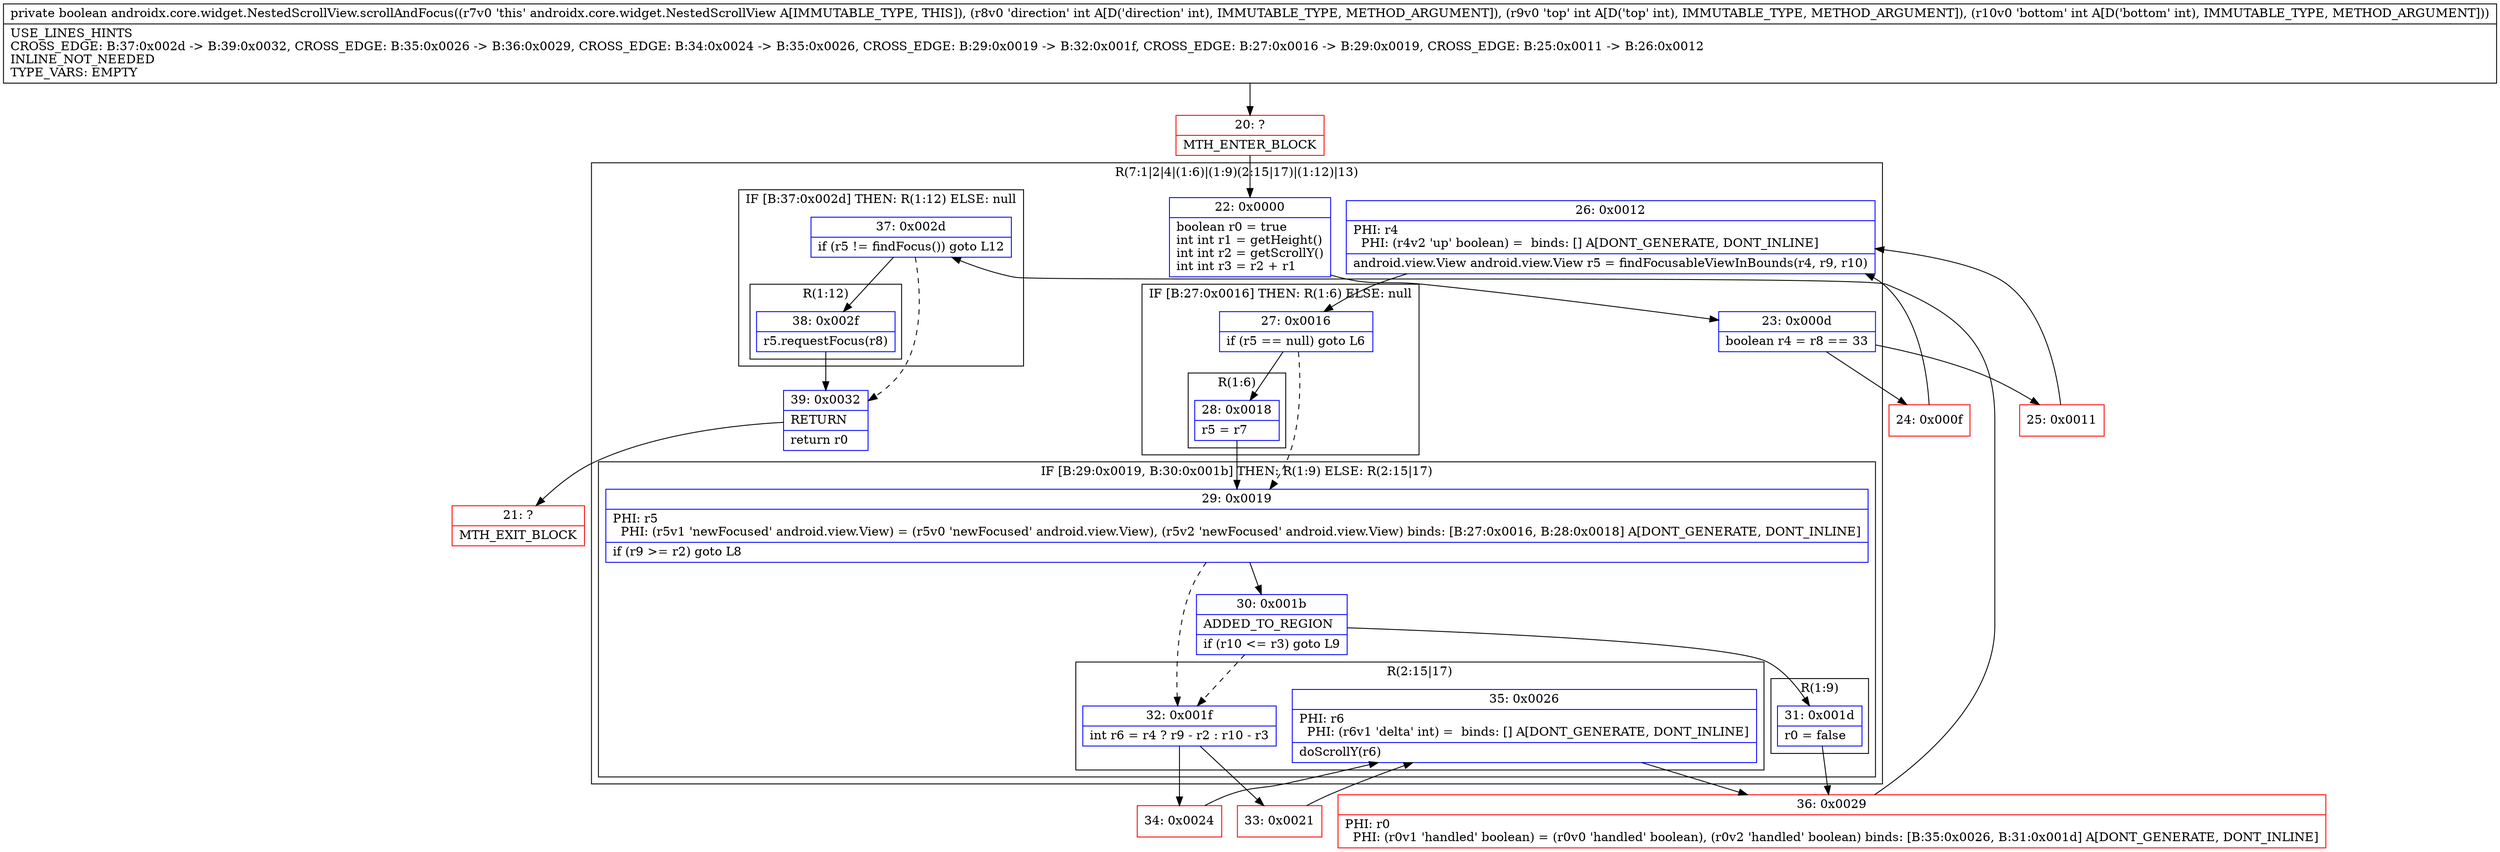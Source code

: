 digraph "CFG forandroidx.core.widget.NestedScrollView.scrollAndFocus(III)Z" {
subgraph cluster_Region_1602152761 {
label = "R(7:1|2|4|(1:6)|(1:9)(2:15|17)|(1:12)|13)";
node [shape=record,color=blue];
Node_22 [shape=record,label="{22\:\ 0x0000|boolean r0 = true\lint int r1 = getHeight()\lint int r2 = getScrollY()\lint int r3 = r2 + r1\l}"];
Node_23 [shape=record,label="{23\:\ 0x000d|boolean r4 = r8 == 33\l}"];
Node_26 [shape=record,label="{26\:\ 0x0012|PHI: r4 \l  PHI: (r4v2 'up' boolean) =  binds: [] A[DONT_GENERATE, DONT_INLINE]\l|android.view.View android.view.View r5 = findFocusableViewInBounds(r4, r9, r10)\l}"];
subgraph cluster_IfRegion_476534314 {
label = "IF [B:27:0x0016] THEN: R(1:6) ELSE: null";
node [shape=record,color=blue];
Node_27 [shape=record,label="{27\:\ 0x0016|if (r5 == null) goto L6\l}"];
subgraph cluster_Region_1960882858 {
label = "R(1:6)";
node [shape=record,color=blue];
Node_28 [shape=record,label="{28\:\ 0x0018|r5 = r7\l}"];
}
}
subgraph cluster_IfRegion_1131404284 {
label = "IF [B:29:0x0019, B:30:0x001b] THEN: R(1:9) ELSE: R(2:15|17)";
node [shape=record,color=blue];
Node_29 [shape=record,label="{29\:\ 0x0019|PHI: r5 \l  PHI: (r5v1 'newFocused' android.view.View) = (r5v0 'newFocused' android.view.View), (r5v2 'newFocused' android.view.View) binds: [B:27:0x0016, B:28:0x0018] A[DONT_GENERATE, DONT_INLINE]\l|if (r9 \>= r2) goto L8\l}"];
Node_30 [shape=record,label="{30\:\ 0x001b|ADDED_TO_REGION\l|if (r10 \<= r3) goto L9\l}"];
subgraph cluster_Region_1988353417 {
label = "R(1:9)";
node [shape=record,color=blue];
Node_31 [shape=record,label="{31\:\ 0x001d|r0 = false\l}"];
}
subgraph cluster_Region_1551871805 {
label = "R(2:15|17)";
node [shape=record,color=blue];
Node_32 [shape=record,label="{32\:\ 0x001f|int r6 = r4 ? r9 \- r2 : r10 \- r3\l}"];
Node_35 [shape=record,label="{35\:\ 0x0026|PHI: r6 \l  PHI: (r6v1 'delta' int) =  binds: [] A[DONT_GENERATE, DONT_INLINE]\l|doScrollY(r6)\l}"];
}
}
subgraph cluster_IfRegion_560651873 {
label = "IF [B:37:0x002d] THEN: R(1:12) ELSE: null";
node [shape=record,color=blue];
Node_37 [shape=record,label="{37\:\ 0x002d|if (r5 != findFocus()) goto L12\l}"];
subgraph cluster_Region_13470518 {
label = "R(1:12)";
node [shape=record,color=blue];
Node_38 [shape=record,label="{38\:\ 0x002f|r5.requestFocus(r8)\l}"];
}
}
Node_39 [shape=record,label="{39\:\ 0x0032|RETURN\l|return r0\l}"];
}
Node_20 [shape=record,color=red,label="{20\:\ ?|MTH_ENTER_BLOCK\l}"];
Node_24 [shape=record,color=red,label="{24\:\ 0x000f}"];
Node_36 [shape=record,color=red,label="{36\:\ 0x0029|PHI: r0 \l  PHI: (r0v1 'handled' boolean) = (r0v0 'handled' boolean), (r0v2 'handled' boolean) binds: [B:35:0x0026, B:31:0x001d] A[DONT_GENERATE, DONT_INLINE]\l}"];
Node_21 [shape=record,color=red,label="{21\:\ ?|MTH_EXIT_BLOCK\l}"];
Node_33 [shape=record,color=red,label="{33\:\ 0x0021}"];
Node_34 [shape=record,color=red,label="{34\:\ 0x0024}"];
Node_25 [shape=record,color=red,label="{25\:\ 0x0011}"];
MethodNode[shape=record,label="{private boolean androidx.core.widget.NestedScrollView.scrollAndFocus((r7v0 'this' androidx.core.widget.NestedScrollView A[IMMUTABLE_TYPE, THIS]), (r8v0 'direction' int A[D('direction' int), IMMUTABLE_TYPE, METHOD_ARGUMENT]), (r9v0 'top' int A[D('top' int), IMMUTABLE_TYPE, METHOD_ARGUMENT]), (r10v0 'bottom' int A[D('bottom' int), IMMUTABLE_TYPE, METHOD_ARGUMENT]))  | USE_LINES_HINTS\lCROSS_EDGE: B:37:0x002d \-\> B:39:0x0032, CROSS_EDGE: B:35:0x0026 \-\> B:36:0x0029, CROSS_EDGE: B:34:0x0024 \-\> B:35:0x0026, CROSS_EDGE: B:29:0x0019 \-\> B:32:0x001f, CROSS_EDGE: B:27:0x0016 \-\> B:29:0x0019, CROSS_EDGE: B:25:0x0011 \-\> B:26:0x0012\lINLINE_NOT_NEEDED\lTYPE_VARS: EMPTY\l}"];
MethodNode -> Node_20;Node_22 -> Node_23;
Node_23 -> Node_24;
Node_23 -> Node_25;
Node_26 -> Node_27;
Node_27 -> Node_28;
Node_27 -> Node_29[style=dashed];
Node_28 -> Node_29;
Node_29 -> Node_30;
Node_29 -> Node_32[style=dashed];
Node_30 -> Node_31;
Node_30 -> Node_32[style=dashed];
Node_31 -> Node_36;
Node_32 -> Node_33;
Node_32 -> Node_34;
Node_35 -> Node_36;
Node_37 -> Node_38;
Node_37 -> Node_39[style=dashed];
Node_38 -> Node_39;
Node_39 -> Node_21;
Node_20 -> Node_22;
Node_24 -> Node_26;
Node_36 -> Node_37;
Node_33 -> Node_35;
Node_34 -> Node_35;
Node_25 -> Node_26;
}

